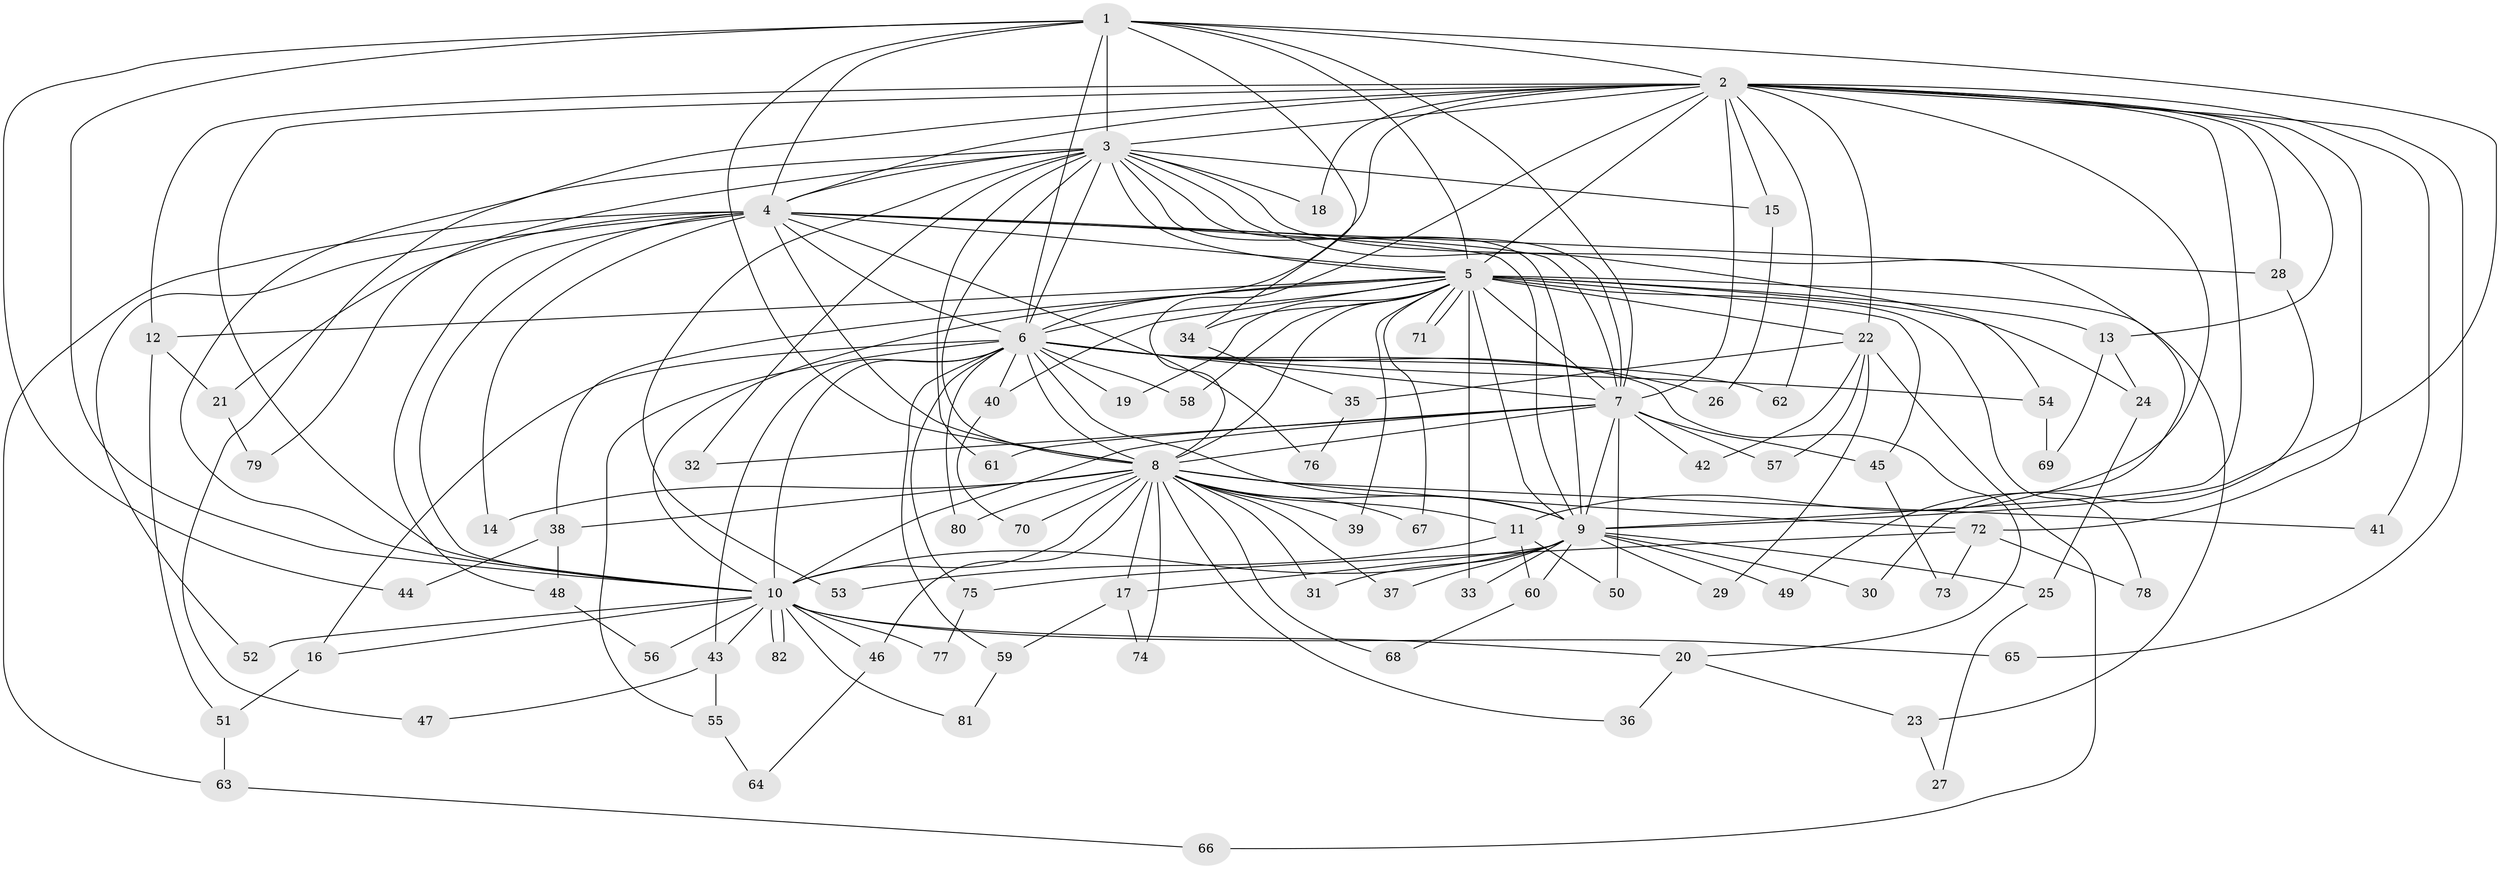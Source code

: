 // Generated by graph-tools (version 1.1) at 2025/34/03/09/25 02:34:53]
// undirected, 82 vertices, 189 edges
graph export_dot {
graph [start="1"]
  node [color=gray90,style=filled];
  1;
  2;
  3;
  4;
  5;
  6;
  7;
  8;
  9;
  10;
  11;
  12;
  13;
  14;
  15;
  16;
  17;
  18;
  19;
  20;
  21;
  22;
  23;
  24;
  25;
  26;
  27;
  28;
  29;
  30;
  31;
  32;
  33;
  34;
  35;
  36;
  37;
  38;
  39;
  40;
  41;
  42;
  43;
  44;
  45;
  46;
  47;
  48;
  49;
  50;
  51;
  52;
  53;
  54;
  55;
  56;
  57;
  58;
  59;
  60;
  61;
  62;
  63;
  64;
  65;
  66;
  67;
  68;
  69;
  70;
  71;
  72;
  73;
  74;
  75;
  76;
  77;
  78;
  79;
  80;
  81;
  82;
  1 -- 2;
  1 -- 3;
  1 -- 4;
  1 -- 5;
  1 -- 6;
  1 -- 7;
  1 -- 8;
  1 -- 9;
  1 -- 10;
  1 -- 34;
  1 -- 44;
  2 -- 3;
  2 -- 4;
  2 -- 5;
  2 -- 6;
  2 -- 7;
  2 -- 8;
  2 -- 9;
  2 -- 10;
  2 -- 11;
  2 -- 12;
  2 -- 13;
  2 -- 15;
  2 -- 18;
  2 -- 22;
  2 -- 28;
  2 -- 41;
  2 -- 47;
  2 -- 62;
  2 -- 65;
  2 -- 72;
  3 -- 4;
  3 -- 5;
  3 -- 6;
  3 -- 7;
  3 -- 8;
  3 -- 9;
  3 -- 10;
  3 -- 15;
  3 -- 18;
  3 -- 32;
  3 -- 49;
  3 -- 53;
  3 -- 54;
  3 -- 61;
  3 -- 79;
  4 -- 5;
  4 -- 6;
  4 -- 7;
  4 -- 8;
  4 -- 9;
  4 -- 10;
  4 -- 14;
  4 -- 21;
  4 -- 28;
  4 -- 48;
  4 -- 52;
  4 -- 63;
  4 -- 76;
  5 -- 6;
  5 -- 7;
  5 -- 8;
  5 -- 9;
  5 -- 10;
  5 -- 12;
  5 -- 13;
  5 -- 19;
  5 -- 22;
  5 -- 23;
  5 -- 24;
  5 -- 33;
  5 -- 34;
  5 -- 38;
  5 -- 39;
  5 -- 40;
  5 -- 45;
  5 -- 58;
  5 -- 67;
  5 -- 71;
  5 -- 71;
  5 -- 78;
  6 -- 7;
  6 -- 8;
  6 -- 9;
  6 -- 10;
  6 -- 16;
  6 -- 19;
  6 -- 20;
  6 -- 26;
  6 -- 40;
  6 -- 43;
  6 -- 54;
  6 -- 55;
  6 -- 58;
  6 -- 59;
  6 -- 62;
  6 -- 75;
  6 -- 80;
  7 -- 8;
  7 -- 9;
  7 -- 10;
  7 -- 32;
  7 -- 42;
  7 -- 45;
  7 -- 50;
  7 -- 57;
  7 -- 61;
  8 -- 9;
  8 -- 10;
  8 -- 11;
  8 -- 14;
  8 -- 17;
  8 -- 31;
  8 -- 36;
  8 -- 37;
  8 -- 38;
  8 -- 39;
  8 -- 41;
  8 -- 46;
  8 -- 67;
  8 -- 68;
  8 -- 70;
  8 -- 72;
  8 -- 74;
  8 -- 80;
  9 -- 10;
  9 -- 17;
  9 -- 25;
  9 -- 29;
  9 -- 30;
  9 -- 31;
  9 -- 33;
  9 -- 37;
  9 -- 49;
  9 -- 60;
  10 -- 16;
  10 -- 20;
  10 -- 43;
  10 -- 46;
  10 -- 52;
  10 -- 56;
  10 -- 65;
  10 -- 77;
  10 -- 81;
  10 -- 82;
  10 -- 82;
  11 -- 50;
  11 -- 53;
  11 -- 60;
  12 -- 21;
  12 -- 51;
  13 -- 24;
  13 -- 69;
  15 -- 26;
  16 -- 51;
  17 -- 59;
  17 -- 74;
  20 -- 23;
  20 -- 36;
  21 -- 79;
  22 -- 29;
  22 -- 35;
  22 -- 42;
  22 -- 57;
  22 -- 66;
  23 -- 27;
  24 -- 25;
  25 -- 27;
  28 -- 30;
  34 -- 35;
  35 -- 76;
  38 -- 44;
  38 -- 48;
  40 -- 70;
  43 -- 47;
  43 -- 55;
  45 -- 73;
  46 -- 64;
  48 -- 56;
  51 -- 63;
  54 -- 69;
  55 -- 64;
  59 -- 81;
  60 -- 68;
  63 -- 66;
  72 -- 73;
  72 -- 75;
  72 -- 78;
  75 -- 77;
}
